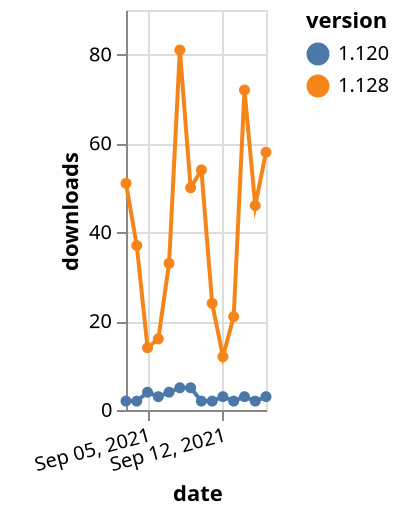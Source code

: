 {"$schema": "https://vega.github.io/schema/vega-lite/v5.json", "description": "A simple bar chart with embedded data.", "data": {"values": [{"date": "2021-09-03", "total": 13146, "delta": 2, "version": "1.120"}, {"date": "2021-09-04", "total": 13148, "delta": 2, "version": "1.120"}, {"date": "2021-09-05", "total": 13152, "delta": 4, "version": "1.120"}, {"date": "2021-09-06", "total": 13155, "delta": 3, "version": "1.120"}, {"date": "2021-09-07", "total": 13159, "delta": 4, "version": "1.120"}, {"date": "2021-09-08", "total": 13164, "delta": 5, "version": "1.120"}, {"date": "2021-09-09", "total": 13169, "delta": 5, "version": "1.120"}, {"date": "2021-09-10", "total": 13171, "delta": 2, "version": "1.120"}, {"date": "2021-09-11", "total": 13173, "delta": 2, "version": "1.120"}, {"date": "2021-09-12", "total": 13176, "delta": 3, "version": "1.120"}, {"date": "2021-09-13", "total": 13178, "delta": 2, "version": "1.120"}, {"date": "2021-09-14", "total": 13181, "delta": 3, "version": "1.120"}, {"date": "2021-09-15", "total": 13183, "delta": 2, "version": "1.120"}, {"date": "2021-09-16", "total": 13186, "delta": 3, "version": "1.120"}, {"date": "2021-09-03", "total": 45072, "delta": 51, "version": "1.128"}, {"date": "2021-09-04", "total": 45109, "delta": 37, "version": "1.128"}, {"date": "2021-09-05", "total": 45123, "delta": 14, "version": "1.128"}, {"date": "2021-09-06", "total": 45139, "delta": 16, "version": "1.128"}, {"date": "2021-09-07", "total": 45172, "delta": 33, "version": "1.128"}, {"date": "2021-09-08", "total": 45253, "delta": 81, "version": "1.128"}, {"date": "2021-09-09", "total": 45303, "delta": 50, "version": "1.128"}, {"date": "2021-09-10", "total": 45357, "delta": 54, "version": "1.128"}, {"date": "2021-09-11", "total": 45381, "delta": 24, "version": "1.128"}, {"date": "2021-09-12", "total": 45393, "delta": 12, "version": "1.128"}, {"date": "2021-09-13", "total": 45414, "delta": 21, "version": "1.128"}, {"date": "2021-09-14", "total": 45486, "delta": 72, "version": "1.128"}, {"date": "2021-09-15", "total": 45532, "delta": 46, "version": "1.128"}, {"date": "2021-09-16", "total": 45590, "delta": 58, "version": "1.128"}]}, "width": "container", "mark": {"type": "line", "point": {"filled": true}}, "encoding": {"x": {"field": "date", "type": "temporal", "timeUnit": "yearmonthdate", "title": "date", "axis": {"labelAngle": -15}}, "y": {"field": "delta", "type": "quantitative", "title": "downloads"}, "color": {"field": "version", "type": "nominal"}, "tooltip": {"field": "delta"}}}